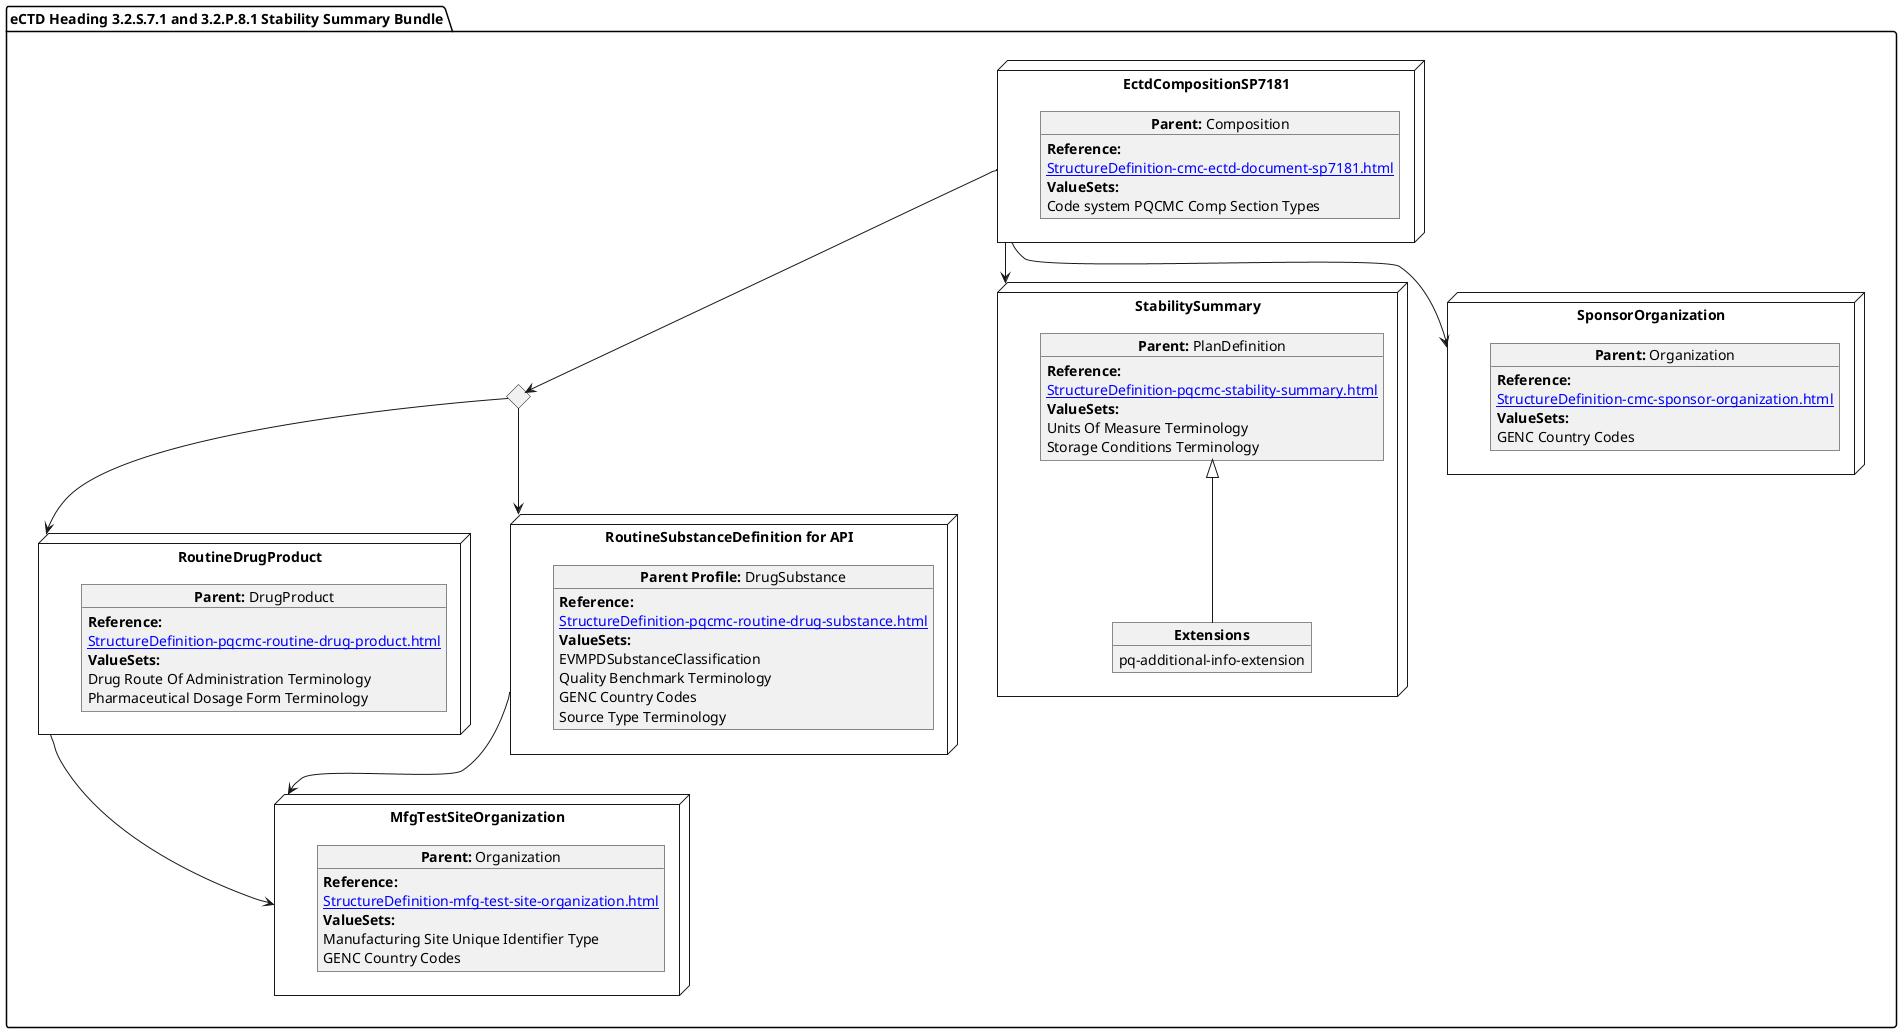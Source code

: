 @startuml
allowmixing
'Mixed model of use case and object
package "eCTD Heading 3.2.S.7.1 and 3.2.P.8.1 Stability Summary Bundle" as NODES {

  node "RoutineDrugProduct" as NN { 
      object "**Parent:** DrugProduct" as obj3 {
             **Reference:**
      [[StructureDefinition-pqcmc-routine-drug-product.html]]
        **ValueSets:**
        Drug Route Of Administration Terminology
        Pharmaceutical Dosage Form Terminology
          
      }
}
diamond CH

node "RoutineSubstanceDefinition for API" as NNS { 
      object "**Parent Profile:** DrugSubstance" as obj4 {
             **Reference:**
      [[StructureDefinition-pqcmc-routine-drug-substance.html]]
                **ValueSets:**
                EVMPDSubstanceClassification
                Quality Benchmark Terminology
                GENC Country Codes
                Source Type Terminology
      }
}

node "MfgTestSiteOrganization" as NMFG { 
      object "**Parent:** Organization" as objDP {
             **Reference:**
      [[StructureDefinition-mfg-test-site-organization.html]]
         **ValueSets:**
        Manufacturing Site Unique Identifier Type
	    GENC Country Codes
    }
}

node "StabilitySummary" as NMain { 
      object "**Parent:** PlanDefinition" as objMain {
             **Reference:**
      [[StructureDefinition-pqcmc-stability-summary.html]]
        **ValueSets:**
	Units Of Measure Terminology
      Storage Conditions Terminology
      }  
      object "**Extensions**" as objExs2 {
        pq-additional-info-extension
}

objMain <|-- objExs2  
}

node "EctdCompositionSP7181" as N1 { 
      object "**Parent:** Composition" as obj1 {
     **Reference:**
      [[StructureDefinition-cmc-ectd-document-sp7181.html]]
      **ValueSets:**
  Code system PQCMC Comp Section Types
    }
}
node "SponsorOrganization" as NSO { 
      object "**Parent:** Organization" as objAu {
     **Reference:**
      [[StructureDefinition-cmc-sponsor-organization.html]]
        **ValueSets:**
        GENC Country Codes
    }
}

CH --> NN
CH --> NNS
N1 --> CH
N1 --> NSO
NN --> NMFG
NNS --> NMFG
N1 --> NMain


}
@enduml